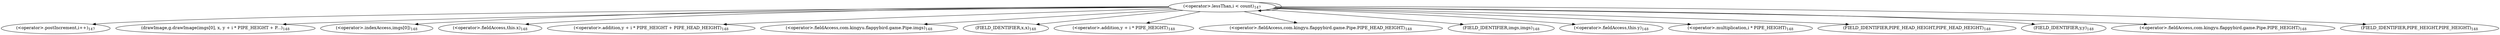 digraph "drawHoverNormal" {  
"469" [label = <(&lt;operator&gt;.lessThan,i &lt; count)<SUB>147</SUB>> ]
"472" [label = <(&lt;operator&gt;.postIncrement,i++)<SUB>147</SUB>> ]
"475" [label = <(drawImage,g.drawImage(imgs[0], x, y + i * PIPE_HEIGHT + P...)<SUB>148</SUB>> ]
"477" [label = <(&lt;operator&gt;.indexAccess,imgs[0])<SUB>148</SUB>> ]
"482" [label = <(&lt;operator&gt;.fieldAccess,this.x)<SUB>148</SUB>> ]
"485" [label = <(&lt;operator&gt;.addition,y + i * PIPE_HEIGHT + PIPE_HEAD_HEIGHT)<SUB>148</SUB>> ]
"478" [label = <(&lt;operator&gt;.fieldAccess,com.kingyu.flappybird.game.Pipe.imgs)<SUB>148</SUB>> ]
"484" [label = <(FIELD_IDENTIFIER,x,x)<SUB>148</SUB>> ]
"486" [label = <(&lt;operator&gt;.addition,y + i * PIPE_HEIGHT)<SUB>148</SUB>> ]
"495" [label = <(&lt;operator&gt;.fieldAccess,com.kingyu.flappybird.game.Pipe.PIPE_HEAD_HEIGHT)<SUB>148</SUB>> ]
"480" [label = <(FIELD_IDENTIFIER,imgs,imgs)<SUB>148</SUB>> ]
"487" [label = <(&lt;operator&gt;.fieldAccess,this.y)<SUB>148</SUB>> ]
"490" [label = <(&lt;operator&gt;.multiplication,i * PIPE_HEIGHT)<SUB>148</SUB>> ]
"497" [label = <(FIELD_IDENTIFIER,PIPE_HEAD_HEIGHT,PIPE_HEAD_HEIGHT)<SUB>148</SUB>> ]
"489" [label = <(FIELD_IDENTIFIER,y,y)<SUB>148</SUB>> ]
"492" [label = <(&lt;operator&gt;.fieldAccess,com.kingyu.flappybird.game.Pipe.PIPE_HEIGHT)<SUB>148</SUB>> ]
"494" [label = <(FIELD_IDENTIFIER,PIPE_HEIGHT,PIPE_HEIGHT)<SUB>148</SUB>> ]
  "469" -> "478" 
  "469" -> "494" 
  "469" -> "495" 
  "469" -> "489" 
  "469" -> "480" 
  "469" -> "484" 
  "469" -> "487" 
  "469" -> "469" 
  "469" -> "482" 
  "469" -> "497" 
  "469" -> "485" 
  "469" -> "472" 
  "469" -> "492" 
  "469" -> "486" 
  "469" -> "490" 
  "469" -> "475" 
  "469" -> "477" 
}
